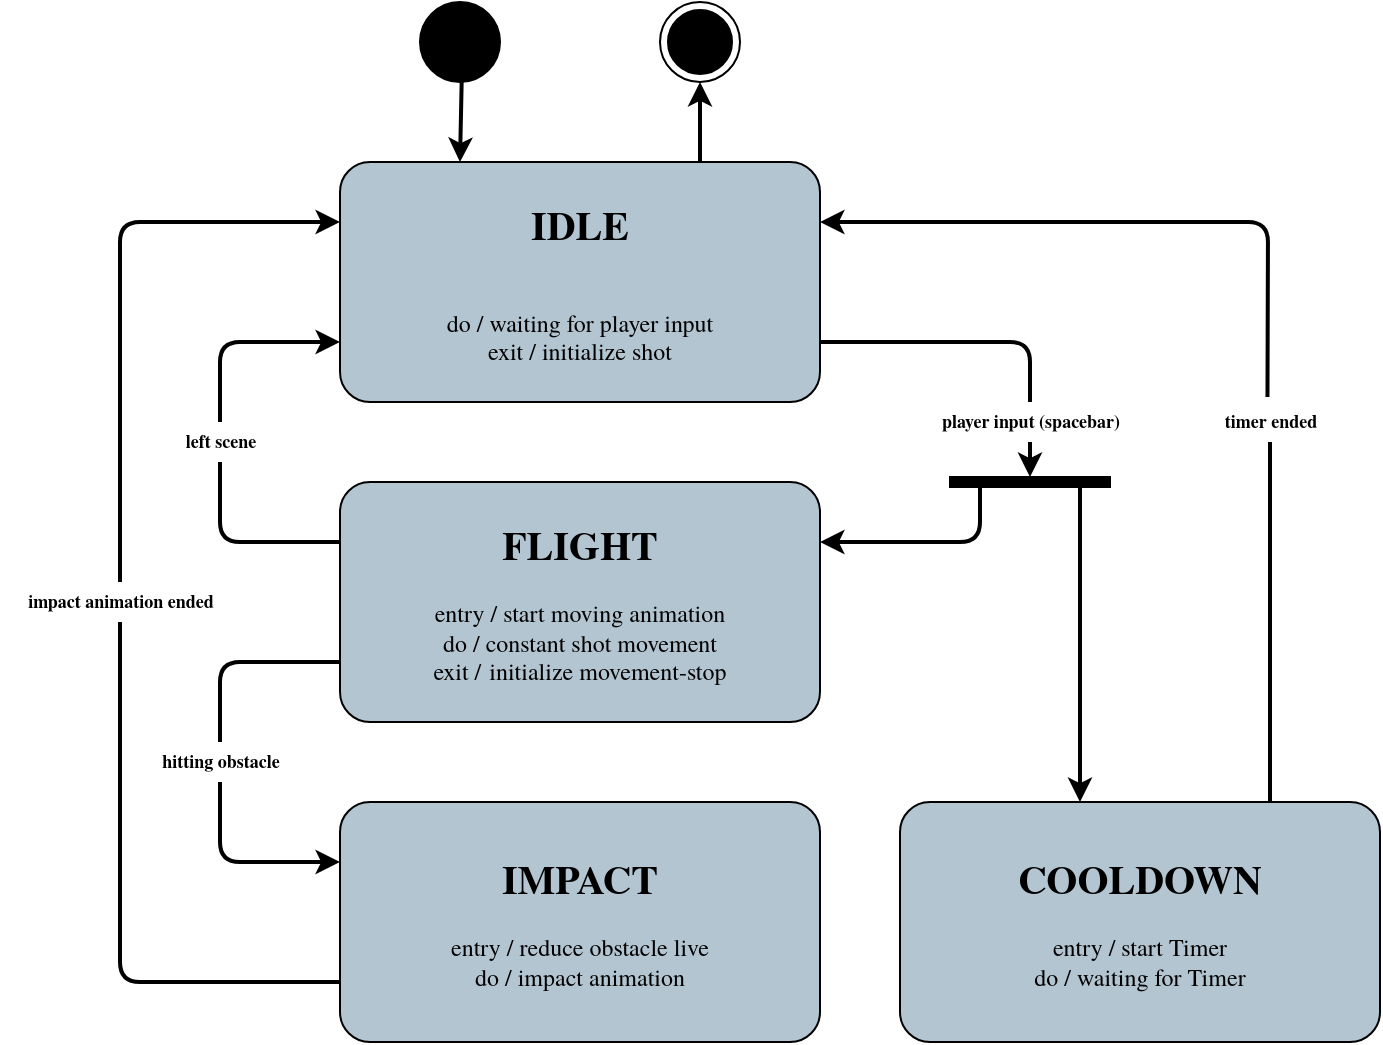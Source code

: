 <mxfile>
    <diagram id="0OFpiNYsLwew1hENZrzg" name="Seite-1">
        <mxGraphModel dx="1061" dy="699" grid="1" gridSize="10" guides="1" tooltips="1" connect="1" arrows="1" fold="1" page="1" pageScale="1" pageWidth="827" pageHeight="1169" background="#ffffff" math="0" shadow="0">
            <root>
                <mxCell id="0"/>
                <mxCell id="1" parent="0"/>
                <mxCell id="14" style="edgeStyle=none;html=1;exitX=1;exitY=0.75;exitDx=0;exitDy=0;strokeColor=#000000;fontFamily=TeX Gyre Termes;fontSize=9;fontColor=#000000;endArrow=none;endFill=0;strokeWidth=2;" edge="1" parent="1" source="3" target="13">
                    <mxGeometry relative="1" as="geometry">
                        <Array as="points">
                            <mxPoint x="545" y="210"/>
                        </Array>
                    </mxGeometry>
                </mxCell>
                <mxCell id="43" style="edgeStyle=none;html=1;entryX=0.5;entryY=1;entryDx=0;entryDy=0;strokeColor=#000000;fontFamily=TeX Gyre Termes;fontSize=9;fontColor=#000000;endArrow=classic;endFill=1;exitX=0.75;exitY=0;exitDx=0;exitDy=0;strokeWidth=2;" edge="1" parent="1" source="3" target="24">
                    <mxGeometry relative="1" as="geometry"/>
                </mxCell>
                <mxCell id="3" value="&lt;b style=&quot;font-size: 20px;&quot;&gt;IDLE&lt;br&gt;&lt;/b&gt;&lt;br style=&quot;&quot;&gt;&lt;br style=&quot;&quot;&gt;&lt;span style=&quot;&quot;&gt;do / waiting for player input&lt;/span&gt;&lt;br style=&quot;&quot;&gt;&lt;span style=&quot;&quot;&gt;exit / initialize shot&lt;/span&gt;" style="html=1;align=center;verticalAlign=middle;rounded=1;absoluteArcSize=1;arcSize=30;dashed=0;fillColor=#B3C5D0;fontColor=#000000;strokeColor=#000000;fontFamily=TeX Gyre Termes;whiteSpace=wrap;shadow=0;glass=0;" parent="1" vertex="1">
                    <mxGeometry x="200" y="120" width="240" height="120" as="geometry"/>
                </mxCell>
                <mxCell id="4" style="edgeStyle=none;html=1;entryX=0.25;entryY=0;entryDx=0;entryDy=0;strokeColor=#000000;fontFamily=TeX Gyre Termes;fontSize=20;fontColor=#000000;strokeWidth=2;" parent="1" source="5" target="3" edge="1">
                    <mxGeometry relative="1" as="geometry"/>
                </mxCell>
                <mxCell id="5" value="" style="ellipse;fillColor=strokeColor;strokeColor=#000000;" parent="1" vertex="1">
                    <mxGeometry x="240" y="40" width="40" height="40" as="geometry"/>
                </mxCell>
                <mxCell id="22" style="edgeStyle=none;html=1;exitX=0;exitY=0.75;exitDx=0;exitDy=0;strokeColor=#000000;fontFamily=TeX Gyre Termes;fontSize=9;fontColor=#000000;endArrow=none;endFill=0;strokeWidth=2;" edge="1" parent="1" source="7" target="17">
                    <mxGeometry relative="1" as="geometry">
                        <Array as="points">
                            <mxPoint x="140" y="370"/>
                        </Array>
                    </mxGeometry>
                </mxCell>
                <mxCell id="35" style="edgeStyle=none;html=1;entryX=0;entryY=0.75;entryDx=0;entryDy=0;strokeColor=#000000;fontFamily=TeX Gyre Termes;fontSize=9;fontColor=#000000;endArrow=classic;endFill=1;startArrow=none;strokeWidth=2;" edge="1" parent="1" source="29" target="3">
                    <mxGeometry relative="1" as="geometry">
                        <Array as="points">
                            <mxPoint x="140" y="210"/>
                        </Array>
                    </mxGeometry>
                </mxCell>
                <mxCell id="7" value="&lt;b&gt;&lt;font style=&quot;font-size: 20px;&quot;&gt;FLIGHT&lt;/font&gt;&lt;br&gt;&lt;/b&gt;&lt;br&gt;entry / start moving animation&lt;br style=&quot;&quot;&gt;do / constant shot movement&lt;br style=&quot;&quot;&gt;exit /&amp;nbsp;&lt;span style=&quot;&quot;&gt;initialize movement-stop&lt;/span&gt;" style="html=1;align=center;verticalAlign=middle;rounded=1;absoluteArcSize=1;arcSize=30;dashed=0;fillColor=#B3C5D0;fontColor=#000000;strokeColor=#000000;fontFamily=TeX Gyre Termes;whiteSpace=wrap;shadow=0;glass=0;" parent="1" vertex="1">
                    <mxGeometry x="200" y="280" width="240" height="120" as="geometry"/>
                </mxCell>
                <mxCell id="37" style="edgeStyle=none;html=1;entryX=0;entryY=0.25;entryDx=0;entryDy=0;strokeColor=#000000;fontFamily=TeX Gyre Termes;fontSize=9;fontColor=#000000;endArrow=classic;endFill=1;startArrow=none;strokeWidth=2;" edge="1" parent="1" source="40" target="3">
                    <mxGeometry relative="1" as="geometry">
                        <Array as="points">
                            <mxPoint x="90" y="150"/>
                        </Array>
                    </mxGeometry>
                </mxCell>
                <mxCell id="8" value="&lt;b style=&quot;font-size: 20px;&quot;&gt;IMPACT&lt;br&gt;&lt;/b&gt;&lt;br&gt;entry / reduce obstacle live&lt;br style=&quot;&quot;&gt;do / impact animation&lt;br style=&quot;&quot;&gt;" style="html=1;align=center;verticalAlign=middle;rounded=1;absoluteArcSize=1;arcSize=30;dashed=0;fillColor=#B3C5D0;fontColor=#000000;strokeColor=#000000;fontFamily=TeX Gyre Termes;whiteSpace=wrap;shadow=0;glass=0;" parent="1" vertex="1">
                    <mxGeometry x="200" y="440" width="240" height="120" as="geometry"/>
                </mxCell>
                <mxCell id="34" style="edgeStyle=none;html=1;strokeColor=#000000;fontFamily=TeX Gyre Termes;fontSize=9;fontColor=#000000;endArrow=none;endFill=0;strokeWidth=2;" edge="1" parent="1" target="31">
                    <mxGeometry relative="1" as="geometry">
                        <mxPoint x="665" y="440" as="sourcePoint"/>
                    </mxGeometry>
                </mxCell>
                <mxCell id="9" value="&lt;b&gt;&lt;font style=&quot;font-size: 20px;&quot;&gt;COOLDOWN&lt;/font&gt;&lt;br&gt;&lt;/b&gt;&lt;br style=&quot;&quot;&gt;&lt;span style=&quot;&quot;&gt;entry / start Timer&lt;/span&gt;&lt;br style=&quot;&quot;&gt;&lt;span style=&quot;&quot;&gt;do / waiting for Timer&lt;br&gt;&lt;/span&gt;" style="html=1;align=center;verticalAlign=middle;rounded=1;absoluteArcSize=1;arcSize=30;dashed=0;fillColor=#B3C5D0;fontColor=#000000;strokeColor=#000000;fontFamily=TeX Gyre Termes;whiteSpace=wrap;shadow=0;glass=0;" parent="1" vertex="1">
                    <mxGeometry x="480" y="440" width="240" height="120" as="geometry"/>
                </mxCell>
                <mxCell id="19" style="edgeStyle=none;html=1;strokeColor=#000000;fontFamily=TeX Gyre Termes;fontSize=9;fontColor=#000000;endArrow=classic;endFill=1;strokeWidth=2;" edge="1" parent="1" source="13" target="18">
                    <mxGeometry relative="1" as="geometry"/>
                </mxCell>
                <mxCell id="13" value="player input (spacebar)" style="text;html=1;align=center;verticalAlign=middle;resizable=0;points=[];autosize=1;strokeColor=none;fillColor=none;fontColor=#000000;fontFamily=TeX Gyre Termes;fontStyle=1;fontSize=9;" vertex="1" parent="1">
                    <mxGeometry x="490" y="240" width="110" height="20" as="geometry"/>
                </mxCell>
                <mxCell id="23" style="edgeStyle=none;html=1;entryX=0;entryY=0.25;entryDx=0;entryDy=0;strokeColor=#000000;fontFamily=TeX Gyre Termes;fontSize=9;fontColor=#000000;endArrow=classic;endFill=1;strokeWidth=2;" edge="1" parent="1" source="17" target="8">
                    <mxGeometry relative="1" as="geometry">
                        <Array as="points">
                            <mxPoint x="140" y="470"/>
                        </Array>
                    </mxGeometry>
                </mxCell>
                <mxCell id="17" value="&lt;font style=&quot;font-size: 9px;&quot;&gt;hitting obstacle&lt;/font&gt;" style="text;html=1;align=center;verticalAlign=middle;resizable=0;points=[];autosize=1;strokeColor=none;fillColor=none;fontSize=9;fontFamily=TeX Gyre Termes;fontColor=#000000;rotation=0;fontStyle=1" vertex="1" parent="1">
                    <mxGeometry x="100" y="410" width="80" height="20" as="geometry"/>
                </mxCell>
                <mxCell id="20" style="edgeStyle=none;html=1;entryX=1;entryY=0.25;entryDx=0;entryDy=0;strokeColor=#000000;fontFamily=TeX Gyre Termes;fontSize=9;fontColor=#000000;endArrow=classic;endFill=1;strokeWidth=2;" edge="1" parent="1" source="18" target="7">
                    <mxGeometry relative="1" as="geometry">
                        <Array as="points">
                            <mxPoint x="520" y="310"/>
                        </Array>
                    </mxGeometry>
                </mxCell>
                <mxCell id="21" style="edgeStyle=none;html=1;entryX=0.375;entryY=0;entryDx=0;entryDy=0;entryPerimeter=0;strokeColor=#000000;fontFamily=TeX Gyre Termes;fontSize=9;fontColor=#000000;endArrow=classic;endFill=1;strokeWidth=2;" edge="1" parent="1" source="18" target="9">
                    <mxGeometry relative="1" as="geometry"/>
                </mxCell>
                <mxCell id="18" value="" style="html=1;points=[];perimeter=orthogonalPerimeter;fillColor=strokeColor;fontFamily=TeX Gyre Termes;fontSize=9;fontColor=#000000;strokeColor=#000000;rotation=90;" vertex="1" parent="1">
                    <mxGeometry x="542.5" y="240" width="5" height="80" as="geometry"/>
                </mxCell>
                <mxCell id="24" value="" style="ellipse;html=1;shape=endState;fillColor=strokeColor;strokeColor=#000000;fontFamily=TeX Gyre Termes;fontSize=9;fontColor=#000000;" vertex="1" parent="1">
                    <mxGeometry x="360" y="40" width="40" height="40" as="geometry"/>
                </mxCell>
                <mxCell id="33" style="edgeStyle=none;html=1;strokeColor=#000000;fontFamily=TeX Gyre Termes;fontSize=9;fontColor=#000000;endArrow=classic;endFill=1;exitX=0.482;exitY=-0.125;exitDx=0;exitDy=0;exitPerimeter=0;entryX=1;entryY=0.25;entryDx=0;entryDy=0;strokeWidth=2;" edge="1" parent="1" source="31" target="3">
                    <mxGeometry relative="1" as="geometry">
                        <mxPoint x="663.74" y="282.5" as="targetPoint"/>
                        <Array as="points">
                            <mxPoint x="664" y="150"/>
                        </Array>
                    </mxGeometry>
                </mxCell>
                <mxCell id="31" value="&lt;font style=&quot;font-size: 9px;&quot;&gt;timer ended&lt;/font&gt;" style="text;html=1;align=center;verticalAlign=middle;resizable=0;points=[];autosize=1;strokeColor=none;fillColor=none;fontSize=9;fontFamily=TeX Gyre Termes;fontColor=#000000;rotation=0;fontStyle=1" vertex="1" parent="1">
                    <mxGeometry x="630" y="240" width="70" height="20" as="geometry"/>
                </mxCell>
                <mxCell id="36" value="" style="edgeStyle=none;html=1;exitX=0;exitY=0.25;exitDx=0;exitDy=0;strokeColor=#000000;fontFamily=TeX Gyre Termes;fontSize=9;fontColor=#000000;endArrow=none;endFill=0;strokeWidth=2;" edge="1" parent="1" source="7" target="29">
                    <mxGeometry relative="1" as="geometry">
                        <mxPoint x="200" y="310" as="sourcePoint"/>
                        <mxPoint x="200" y="210" as="targetPoint"/>
                        <Array as="points">
                            <mxPoint x="140" y="310"/>
                        </Array>
                    </mxGeometry>
                </mxCell>
                <mxCell id="29" value="&lt;font style=&quot;font-size: 9px;&quot;&gt;left scene&lt;/font&gt;" style="text;html=1;align=center;verticalAlign=middle;resizable=0;points=[];autosize=1;strokeColor=none;fillColor=none;fontSize=9;fontFamily=TeX Gyre Termes;fontColor=#000000;rotation=0;fontStyle=1" vertex="1" parent="1">
                    <mxGeometry x="110" y="250" width="60" height="20" as="geometry"/>
                </mxCell>
                <mxCell id="41" value="" style="edgeStyle=none;html=1;exitX=0;exitY=0.75;exitDx=0;exitDy=0;strokeColor=#000000;fontFamily=TeX Gyre Termes;fontSize=9;fontColor=#000000;endArrow=none;endFill=0;strokeWidth=2;" edge="1" parent="1" source="8" target="40">
                    <mxGeometry relative="1" as="geometry">
                        <mxPoint x="200" y="530" as="sourcePoint"/>
                        <mxPoint x="200" y="150" as="targetPoint"/>
                        <Array as="points">
                            <mxPoint x="90" y="530"/>
                        </Array>
                    </mxGeometry>
                </mxCell>
                <mxCell id="40" value="impact animation ended" style="text;html=1;align=center;verticalAlign=middle;resizable=0;points=[];autosize=1;strokeColor=none;fillColor=none;fontSize=9;fontFamily=TeX Gyre Termes;fontColor=#000000;fontStyle=1" vertex="1" parent="1">
                    <mxGeometry x="30" y="330" width="120" height="20" as="geometry"/>
                </mxCell>
            </root>
        </mxGraphModel>
    </diagram>
</mxfile>